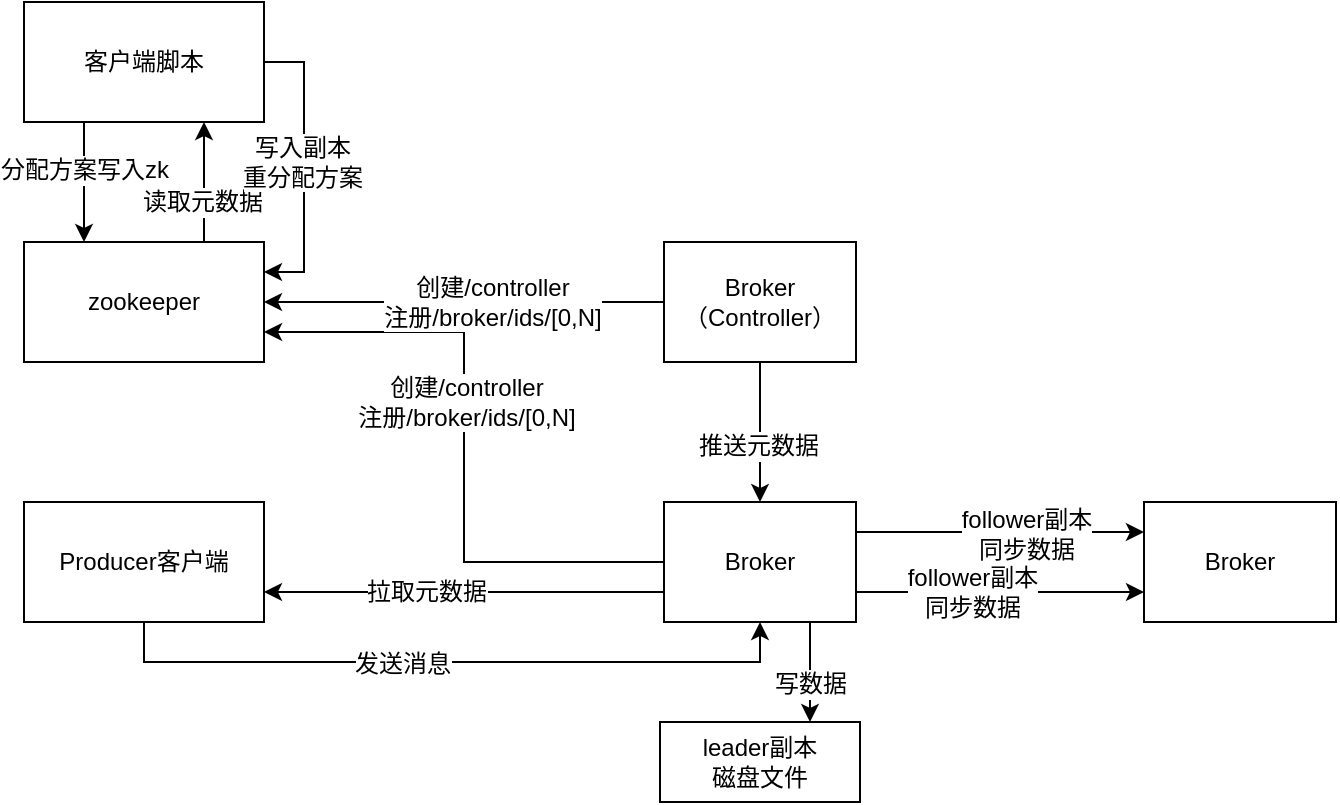 <mxfile version="12.7.2" type="github">
  <diagram id="I8Iv8MaFxxNxXNdhvktv" name="第 1 页">
    <mxGraphModel dx="1065" dy="457" grid="1" gridSize="10" guides="1" tooltips="1" connect="1" arrows="1" fold="1" page="1" pageScale="1" pageWidth="827" pageHeight="1169" math="0" shadow="0">
      <root>
        <mxCell id="0" />
        <mxCell id="1" parent="0" />
        <mxCell id="_vdr9YhOIYJeMQ1dzvxG-14" style="edgeStyle=orthogonalEdgeStyle;rounded=0;orthogonalLoop=1;jettySize=auto;html=1;entryX=0.5;entryY=1;entryDx=0;entryDy=0;" edge="1" parent="1" source="_vdr9YhOIYJeMQ1dzvxG-1" target="_vdr9YhOIYJeMQ1dzvxG-2">
          <mxGeometry relative="1" as="geometry">
            <Array as="points">
              <mxPoint x="80" y="470" />
              <mxPoint x="388" y="470" />
            </Array>
          </mxGeometry>
        </mxCell>
        <mxCell id="_vdr9YhOIYJeMQ1dzvxG-15" value="发送消息" style="text;html=1;align=center;verticalAlign=middle;resizable=0;points=[];labelBackgroundColor=#ffffff;" vertex="1" connectable="0" parent="_vdr9YhOIYJeMQ1dzvxG-14">
          <mxGeometry x="-0.147" y="-1" relative="1" as="geometry">
            <mxPoint as="offset" />
          </mxGeometry>
        </mxCell>
        <mxCell id="_vdr9YhOIYJeMQ1dzvxG-1" value="Producer客户端" style="rounded=0;whiteSpace=wrap;html=1;" vertex="1" parent="1">
          <mxGeometry x="20" y="390" width="120" height="60" as="geometry" />
        </mxCell>
        <mxCell id="_vdr9YhOIYJeMQ1dzvxG-4" style="edgeStyle=orthogonalEdgeStyle;rounded=0;orthogonalLoop=1;jettySize=auto;html=1;exitX=0;exitY=0.75;exitDx=0;exitDy=0;entryX=1;entryY=0.75;entryDx=0;entryDy=0;" edge="1" parent="1" source="_vdr9YhOIYJeMQ1dzvxG-2" target="_vdr9YhOIYJeMQ1dzvxG-1">
          <mxGeometry relative="1" as="geometry" />
        </mxCell>
        <mxCell id="_vdr9YhOIYJeMQ1dzvxG-5" value="拉取元数据" style="text;html=1;align=center;verticalAlign=middle;resizable=0;points=[];labelBackgroundColor=#ffffff;" vertex="1" connectable="0" parent="_vdr9YhOIYJeMQ1dzvxG-4">
          <mxGeometry x="0.197" relative="1" as="geometry">
            <mxPoint as="offset" />
          </mxGeometry>
        </mxCell>
        <mxCell id="_vdr9YhOIYJeMQ1dzvxG-7" style="edgeStyle=orthogonalEdgeStyle;rounded=0;orthogonalLoop=1;jettySize=auto;html=1;entryX=1;entryY=0.75;entryDx=0;entryDy=0;" edge="1" parent="1" source="_vdr9YhOIYJeMQ1dzvxG-2" target="_vdr9YhOIYJeMQ1dzvxG-6">
          <mxGeometry relative="1" as="geometry" />
        </mxCell>
        <mxCell id="_vdr9YhOIYJeMQ1dzvxG-8" value="创建/controller&lt;br&gt;注册/broker/ids/[0,N]" style="text;html=1;align=center;verticalAlign=middle;resizable=0;points=[];labelBackgroundColor=#ffffff;" vertex="1" connectable="0" parent="_vdr9YhOIYJeMQ1dzvxG-7">
          <mxGeometry x="0.143" y="-1" relative="1" as="geometry">
            <mxPoint as="offset" />
          </mxGeometry>
        </mxCell>
        <mxCell id="_vdr9YhOIYJeMQ1dzvxG-17" style="edgeStyle=orthogonalEdgeStyle;rounded=0;orthogonalLoop=1;jettySize=auto;html=1;exitX=0.75;exitY=1;exitDx=0;exitDy=0;entryX=0.75;entryY=0;entryDx=0;entryDy=0;" edge="1" parent="1" source="_vdr9YhOIYJeMQ1dzvxG-2" target="_vdr9YhOIYJeMQ1dzvxG-16">
          <mxGeometry relative="1" as="geometry">
            <Array as="points">
              <mxPoint x="413" y="450" />
            </Array>
          </mxGeometry>
        </mxCell>
        <mxCell id="_vdr9YhOIYJeMQ1dzvxG-18" value="写数据" style="text;html=1;align=center;verticalAlign=middle;resizable=0;points=[];labelBackgroundColor=#ffffff;" vertex="1" connectable="0" parent="_vdr9YhOIYJeMQ1dzvxG-17">
          <mxGeometry x="0.23" relative="1" as="geometry">
            <mxPoint as="offset" />
          </mxGeometry>
        </mxCell>
        <mxCell id="_vdr9YhOIYJeMQ1dzvxG-19" style="edgeStyle=orthogonalEdgeStyle;rounded=0;orthogonalLoop=1;jettySize=auto;html=1;exitX=1;exitY=0.75;exitDx=0;exitDy=0;entryX=0;entryY=0.75;entryDx=0;entryDy=0;" edge="1" parent="1" source="_vdr9YhOIYJeMQ1dzvxG-2" target="_vdr9YhOIYJeMQ1dzvxG-13">
          <mxGeometry relative="1" as="geometry" />
        </mxCell>
        <mxCell id="_vdr9YhOIYJeMQ1dzvxG-21" value="follower副本&lt;br&gt;同步数据" style="text;html=1;align=center;verticalAlign=middle;resizable=0;points=[];labelBackgroundColor=#ffffff;" vertex="1" connectable="0" parent="_vdr9YhOIYJeMQ1dzvxG-19">
          <mxGeometry x="-0.191" relative="1" as="geometry">
            <mxPoint as="offset" />
          </mxGeometry>
        </mxCell>
        <mxCell id="_vdr9YhOIYJeMQ1dzvxG-20" style="edgeStyle=orthogonalEdgeStyle;rounded=0;orthogonalLoop=1;jettySize=auto;html=1;exitX=1;exitY=0.25;exitDx=0;exitDy=0;entryX=0;entryY=0.25;entryDx=0;entryDy=0;" edge="1" parent="1" source="_vdr9YhOIYJeMQ1dzvxG-2" target="_vdr9YhOIYJeMQ1dzvxG-13">
          <mxGeometry relative="1" as="geometry" />
        </mxCell>
        <mxCell id="_vdr9YhOIYJeMQ1dzvxG-22" value="follower副本&lt;br&gt;同步数据" style="text;html=1;align=center;verticalAlign=middle;resizable=0;points=[];labelBackgroundColor=#ffffff;" vertex="1" connectable="0" parent="_vdr9YhOIYJeMQ1dzvxG-20">
          <mxGeometry x="0.175" y="-1" relative="1" as="geometry">
            <mxPoint as="offset" />
          </mxGeometry>
        </mxCell>
        <mxCell id="_vdr9YhOIYJeMQ1dzvxG-2" value="Broker" style="rounded=0;whiteSpace=wrap;html=1;" vertex="1" parent="1">
          <mxGeometry x="340" y="390" width="96" height="60" as="geometry" />
        </mxCell>
        <mxCell id="_vdr9YhOIYJeMQ1dzvxG-9" style="edgeStyle=orthogonalEdgeStyle;rounded=0;orthogonalLoop=1;jettySize=auto;html=1;entryX=0.5;entryY=0;entryDx=0;entryDy=0;" edge="1" parent="1" source="_vdr9YhOIYJeMQ1dzvxG-3" target="_vdr9YhOIYJeMQ1dzvxG-2">
          <mxGeometry relative="1" as="geometry" />
        </mxCell>
        <mxCell id="_vdr9YhOIYJeMQ1dzvxG-10" value="推送元数据" style="text;html=1;align=center;verticalAlign=middle;resizable=0;points=[];labelBackgroundColor=#ffffff;" vertex="1" connectable="0" parent="_vdr9YhOIYJeMQ1dzvxG-9">
          <mxGeometry x="0.188" y="-1" relative="1" as="geometry">
            <mxPoint as="offset" />
          </mxGeometry>
        </mxCell>
        <mxCell id="_vdr9YhOIYJeMQ1dzvxG-11" style="edgeStyle=orthogonalEdgeStyle;rounded=0;orthogonalLoop=1;jettySize=auto;html=1;" edge="1" parent="1" source="_vdr9YhOIYJeMQ1dzvxG-3" target="_vdr9YhOIYJeMQ1dzvxG-6">
          <mxGeometry relative="1" as="geometry" />
        </mxCell>
        <mxCell id="_vdr9YhOIYJeMQ1dzvxG-12" value="创建/controller&lt;br&gt;注册/broker/ids/[0,N]" style="text;html=1;align=center;verticalAlign=middle;resizable=0;points=[];labelBackgroundColor=#ffffff;" vertex="1" connectable="0" parent="_vdr9YhOIYJeMQ1dzvxG-11">
          <mxGeometry x="-0.133" relative="1" as="geometry">
            <mxPoint as="offset" />
          </mxGeometry>
        </mxCell>
        <mxCell id="_vdr9YhOIYJeMQ1dzvxG-3" value="Broker&lt;br&gt;（Controller）" style="rounded=0;whiteSpace=wrap;html=1;" vertex="1" parent="1">
          <mxGeometry x="340" y="260" width="96" height="60" as="geometry" />
        </mxCell>
        <mxCell id="_vdr9YhOIYJeMQ1dzvxG-26" style="edgeStyle=orthogonalEdgeStyle;rounded=0;orthogonalLoop=1;jettySize=auto;html=1;exitX=0.75;exitY=0;exitDx=0;exitDy=0;entryX=0.75;entryY=1;entryDx=0;entryDy=0;" edge="1" parent="1" source="_vdr9YhOIYJeMQ1dzvxG-6" target="_vdr9YhOIYJeMQ1dzvxG-23">
          <mxGeometry relative="1" as="geometry" />
        </mxCell>
        <mxCell id="_vdr9YhOIYJeMQ1dzvxG-27" value="读取元数据" style="text;html=1;align=center;verticalAlign=middle;resizable=0;points=[];labelBackgroundColor=#ffffff;" vertex="1" connectable="0" parent="_vdr9YhOIYJeMQ1dzvxG-26">
          <mxGeometry x="-0.316" y="1" relative="1" as="geometry">
            <mxPoint as="offset" />
          </mxGeometry>
        </mxCell>
        <mxCell id="_vdr9YhOIYJeMQ1dzvxG-6" value="zookeeper" style="rounded=0;whiteSpace=wrap;html=1;" vertex="1" parent="1">
          <mxGeometry x="20" y="260" width="120" height="60" as="geometry" />
        </mxCell>
        <mxCell id="_vdr9YhOIYJeMQ1dzvxG-13" value="Broker" style="rounded=0;whiteSpace=wrap;html=1;" vertex="1" parent="1">
          <mxGeometry x="580" y="390" width="96" height="60" as="geometry" />
        </mxCell>
        <mxCell id="_vdr9YhOIYJeMQ1dzvxG-16" value="leader副本&lt;br&gt;磁盘文件" style="rounded=0;whiteSpace=wrap;html=1;" vertex="1" parent="1">
          <mxGeometry x="338" y="500" width="100" height="40" as="geometry" />
        </mxCell>
        <mxCell id="_vdr9YhOIYJeMQ1dzvxG-24" style="edgeStyle=orthogonalEdgeStyle;rounded=0;orthogonalLoop=1;jettySize=auto;html=1;exitX=0.25;exitY=1;exitDx=0;exitDy=0;" edge="1" parent="1" source="_vdr9YhOIYJeMQ1dzvxG-23" target="_vdr9YhOIYJeMQ1dzvxG-6">
          <mxGeometry relative="1" as="geometry">
            <Array as="points">
              <mxPoint x="50" y="240" />
              <mxPoint x="50" y="240" />
            </Array>
          </mxGeometry>
        </mxCell>
        <mxCell id="_vdr9YhOIYJeMQ1dzvxG-25" value="分配方案写入zk" style="text;html=1;align=center;verticalAlign=middle;resizable=0;points=[];labelBackgroundColor=#ffffff;" vertex="1" connectable="0" parent="_vdr9YhOIYJeMQ1dzvxG-24">
          <mxGeometry x="-0.217" relative="1" as="geometry">
            <mxPoint as="offset" />
          </mxGeometry>
        </mxCell>
        <mxCell id="_vdr9YhOIYJeMQ1dzvxG-28" style="edgeStyle=orthogonalEdgeStyle;rounded=0;orthogonalLoop=1;jettySize=auto;html=1;entryX=1;entryY=0.25;entryDx=0;entryDy=0;" edge="1" parent="1" source="_vdr9YhOIYJeMQ1dzvxG-23" target="_vdr9YhOIYJeMQ1dzvxG-6">
          <mxGeometry relative="1" as="geometry">
            <Array as="points">
              <mxPoint x="160" y="170" />
              <mxPoint x="160" y="275" />
            </Array>
          </mxGeometry>
        </mxCell>
        <mxCell id="_vdr9YhOIYJeMQ1dzvxG-29" value="写入副本&lt;br&gt;重分配方案" style="text;html=1;align=center;verticalAlign=middle;resizable=0;points=[];labelBackgroundColor=#ffffff;" vertex="1" connectable="0" parent="_vdr9YhOIYJeMQ1dzvxG-28">
          <mxGeometry x="-0.224" y="-1" relative="1" as="geometry">
            <mxPoint y="13.6" as="offset" />
          </mxGeometry>
        </mxCell>
        <mxCell id="_vdr9YhOIYJeMQ1dzvxG-23" value="客户端脚本" style="rounded=0;whiteSpace=wrap;html=1;" vertex="1" parent="1">
          <mxGeometry x="20" y="140" width="120" height="60" as="geometry" />
        </mxCell>
      </root>
    </mxGraphModel>
  </diagram>
</mxfile>
